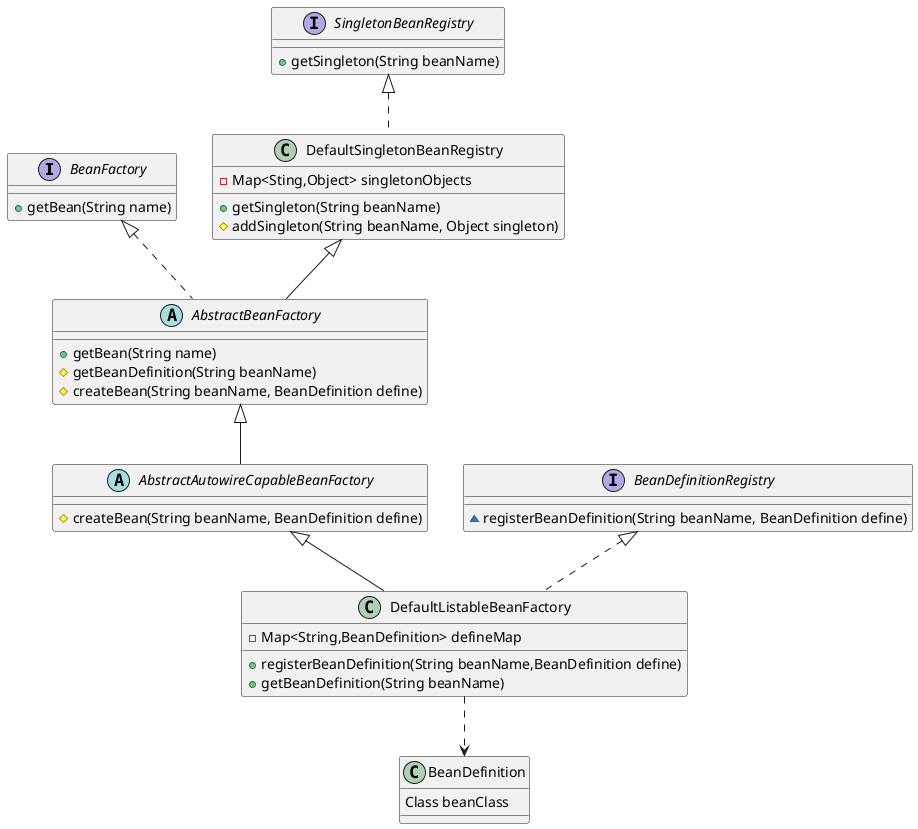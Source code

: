 @startuml
interface BeanFactory{
	+getBean(String name)
}

abstract AbstractBeanFactory extends DefaultSingletonBeanRegistry implements BeanFactory{
	+getBean(String name)
	#getBeanDefinition(String beanName)
	#createBean(String beanName, BeanDefinition define)
}

abstract AbstractAutowireCapableBeanFactory extends AbstractBeanFactory{
	#createBean(String beanName, BeanDefinition define)
}

class DefaultListableBeanFactory extends AbstractAutowireCapableBeanFactory implements BeanDefinitionRegistry{
	-Map<String,BeanDefinition> defineMap
	+registerBeanDefinition(String beanName,BeanDefinition define)
	+getBeanDefinition(String beanName)
}


interface SingletonBeanRegistry{
	+getSingleton(String beanName)
}

class DefaultSingletonBeanRegistry implements SingletonBeanRegistry{
	-Map<Sting,Object> singletonObjects
	+getSingleton(String beanName)
	#addSingleton(String beanName, Object singleton)
}

interface BeanDefinitionRegistry{
	~registerBeanDefinition(String beanName, BeanDefinition define)
}

class BeanDefinition{
	Class beanClass
}



DefaultListableBeanFactory ..> BeanDefinition

@enduml